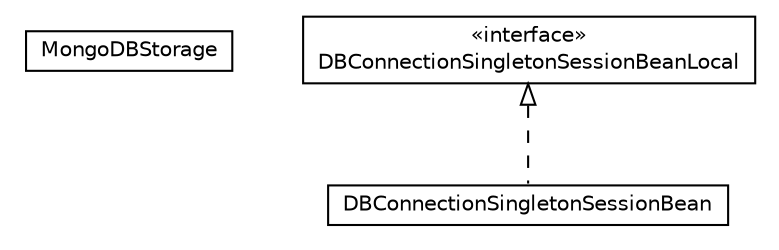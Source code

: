 #!/usr/local/bin/dot
#
# Class diagram 
# Generated by UMLGraph version R5_6-24-gf6e263 (http://www.umlgraph.org/)
#

digraph G {
	edge [fontname="Helvetica",fontsize=10,labelfontname="Helvetica",labelfontsize=10];
	node [fontname="Helvetica",fontsize=10,shape=plaintext];
	nodesep=0.25;
	ranksep=0.5;
	// org.unict.ing.pds.dhtdb.replica.storage.MongoDBStorage
	c409 [label=<<table title="org.unict.ing.pds.dhtdb.replica.storage.MongoDBStorage" border="0" cellborder="1" cellspacing="0" cellpadding="2" port="p" href="./MongoDBStorage.html">
		<tr><td><table border="0" cellspacing="0" cellpadding="1">
<tr><td align="center" balign="center"> MongoDBStorage </td></tr>
		</table></td></tr>
		</table>>, URL="./MongoDBStorage.html", fontname="Helvetica", fontcolor="black", fontsize=10.0];
	// org.unict.ing.pds.dhtdb.replica.storage.DBConnectionSingletonSessionBeanLocal
	c410 [label=<<table title="org.unict.ing.pds.dhtdb.replica.storage.DBConnectionSingletonSessionBeanLocal" border="0" cellborder="1" cellspacing="0" cellpadding="2" port="p" href="./DBConnectionSingletonSessionBeanLocal.html">
		<tr><td><table border="0" cellspacing="0" cellpadding="1">
<tr><td align="center" balign="center"> &#171;interface&#187; </td></tr>
<tr><td align="center" balign="center"> DBConnectionSingletonSessionBeanLocal </td></tr>
		</table></td></tr>
		</table>>, URL="./DBConnectionSingletonSessionBeanLocal.html", fontname="Helvetica", fontcolor="black", fontsize=10.0];
	// org.unict.ing.pds.dhtdb.replica.storage.DBConnectionSingletonSessionBean
	c411 [label=<<table title="org.unict.ing.pds.dhtdb.replica.storage.DBConnectionSingletonSessionBean" border="0" cellborder="1" cellspacing="0" cellpadding="2" port="p" href="./DBConnectionSingletonSessionBean.html">
		<tr><td><table border="0" cellspacing="0" cellpadding="1">
<tr><td align="center" balign="center"> DBConnectionSingletonSessionBean </td></tr>
		</table></td></tr>
		</table>>, URL="./DBConnectionSingletonSessionBean.html", fontname="Helvetica", fontcolor="black", fontsize=10.0];
	//org.unict.ing.pds.dhtdb.replica.storage.DBConnectionSingletonSessionBean implements org.unict.ing.pds.dhtdb.replica.storage.DBConnectionSingletonSessionBeanLocal
	c410:p -> c411:p [dir=back,arrowtail=empty,style=dashed];
}

